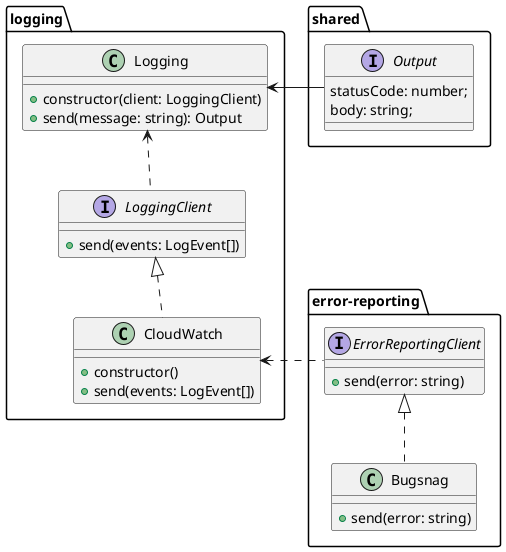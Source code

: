 @startuml
'!theme amiga

package shared {
    interface Output {
        statusCode: number;
        body: string;
    }
}

package logging {
    class Logging {
        + constructor(client: LoggingClient)
        + send(message: string): Output
    }
    interface LoggingClient {
        + send(events: LogEvent[])
    }
    class CloudWatch implements LoggingClient {
        + constructor()
        + send(events: LogEvent[])
    }
    Logging <.. LoggingClient
    Logging <- Output
}

package error-reporting {
    interface ErrorReportingClient {
        + send(error: string)
    }
    class Bugsnag implements ErrorReportingClient {
        + send(error: string)
    }
}

CloudWatch <. ErrorReportingClient
@enduml